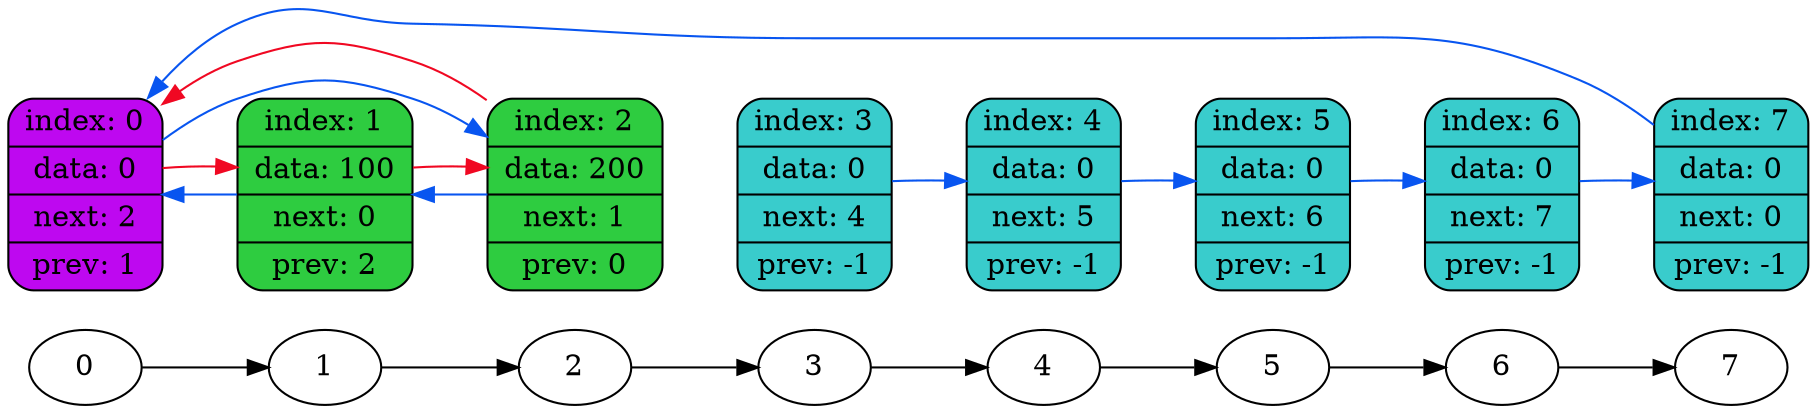 digraph
{
    rankdir=LR

    "0" -> "1" -> "2" -> "3" -> "4" -> "5" -> "6" -> "7";

    node3[shape=record,style="rounded,filled",fillcolor="#39CCCC",label="index: 3 | data: 0 | next: 4 | prev: -1"];
    node4[shape=record,style="rounded,filled",fillcolor="#39CCCC",label="index: 4 | data: 0 | next: 5 | prev: -1"];
    node5[shape=record,style="rounded,filled",fillcolor="#39CCCC",label="index: 5 | data: 0 | next: 6 | prev: -1"];
    node6[shape=record,style="rounded,filled",fillcolor="#39CCCC",label="index: 6 | data: 0 | next: 7 | prev: -1"];
    node7[shape=record,style="rounded,filled",fillcolor="#39CCCC",label="index: 7 | data: 0 | next: 0 | prev: -1"];
    node0[shape=record,style="rounded,filled",fillcolor="#BE08F0",label="index: 0 | data: 0 | next: 2 | prev: 1"];
    node2[shape=record,style="rounded,filled",fillcolor="#2ECC40",label="index: 2 | data: 200 | next: 1 | prev: 0"];
    node1[shape=record,style="rounded,filled",fillcolor="#2ECC40",label="index: 1 | data: 100 | next: 0 | prev: 2"];

    node0 -> node1[color="none",penwidth=100000000]
    {rank = same; "0"; node0}
    node1 -> node2[color="none",penwidth=100000000]
    {rank = same; "1"; node1}
    node2 -> node3[color="none",penwidth=100000000]
    {rank = same; "2"; node2}
    node3 -> node4[color="none",penwidth=100000000]
    {rank = same; "3"; node3}
    node4 -> node5[color="none",penwidth=100000000]
    {rank = same; "4"; node4}
    node5 -> node6[color="none",penwidth=100000000]
    {rank = same; "5"; node5}
    node6 -> node7[color="none",penwidth=100000000]
    {rank = same; "6"; node6}
    {rank = same; "7"; node7}

    node0 -> node2[color="#0855F0",constraint=false]
    node2 -> node0[color="#F00822",constraint=false]
    node2 -> node1[color="#0855F0",constraint=false]
    node1 -> node2[color="#F00822",constraint=false]
    node1 -> node0[color="#0855F0",constraint=false]

    node0 -> node1[color="#F00822",constraint=false]
    node3 -> node4[color="#0855F0",constraint=false]
    node4 -> node5[color="#0855F0",constraint=false]
    node5 -> node6[color="#0855F0",constraint=false]
    node6 -> node7[color="#0855F0",constraint=false]
    node7 -> node0[color="#0855F0",constraint=false]
}